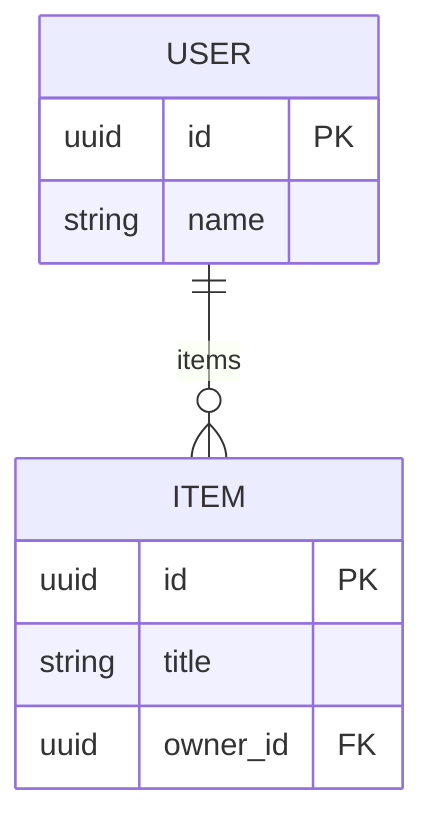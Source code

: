 %% Database ERD Diagram
%% Generated: 2025-10-04T21:53:43.171142
%% Version: Unknown
%% Entities: 2
%% Relationships: 1
%% Status: invalid

%% This diagram is automatically generated from SQLModel definitions

erDiagram

USER {
    uuid id PK
    string name
}

ITEM {
    uuid id PK
    string title
    uuid owner_id FK
}

USER ||--o{ ITEM : items